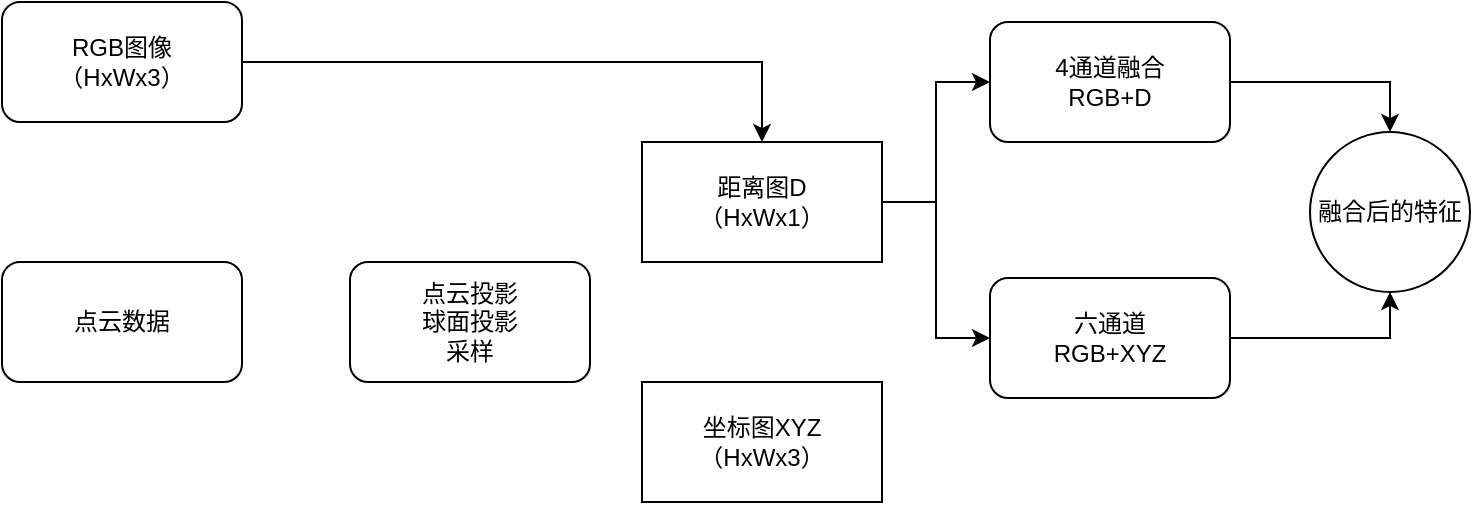 <mxfile version="26.2.12">
  <diagram name="第 1 页" id="jbHn1_5BUdRWCfptBh27">
    <mxGraphModel dx="1218" dy="813" grid="0" gridSize="10" guides="1" tooltips="1" connect="1" arrows="1" fold="1" page="1" pageScale="1" pageWidth="827" pageHeight="1169" math="0" shadow="0">
      <root>
        <mxCell id="0" />
        <mxCell id="1" parent="0" />
        <mxCell id="NRJpqdC6eGJBBTWSk-TN-9" style="edgeStyle=orthogonalEdgeStyle;rounded=0;orthogonalLoop=1;jettySize=auto;html=1;entryX=0.5;entryY=0;entryDx=0;entryDy=0;" edge="1" parent="1" source="NRJpqdC6eGJBBTWSk-TN-1" target="NRJpqdC6eGJBBTWSk-TN-4">
          <mxGeometry relative="1" as="geometry" />
        </mxCell>
        <mxCell id="NRJpqdC6eGJBBTWSk-TN-1" value="RGB图像&lt;div&gt;（HxWx3）&lt;/div&gt;" style="rounded=1;whiteSpace=wrap;html=1;" vertex="1" parent="1">
          <mxGeometry x="120" y="180" width="120" height="60" as="geometry" />
        </mxCell>
        <mxCell id="NRJpqdC6eGJBBTWSk-TN-2" value="点云数据" style="rounded=1;whiteSpace=wrap;html=1;" vertex="1" parent="1">
          <mxGeometry x="120" y="310" width="120" height="60" as="geometry" />
        </mxCell>
        <mxCell id="NRJpqdC6eGJBBTWSk-TN-3" value="点云投影&lt;div&gt;球面投影&lt;/div&gt;&lt;div&gt;采样&lt;/div&gt;" style="rounded=1;whiteSpace=wrap;html=1;" vertex="1" parent="1">
          <mxGeometry x="294" y="310" width="120" height="60" as="geometry" />
        </mxCell>
        <mxCell id="NRJpqdC6eGJBBTWSk-TN-10" style="edgeStyle=orthogonalEdgeStyle;rounded=0;orthogonalLoop=1;jettySize=auto;html=1;exitX=1;exitY=0.5;exitDx=0;exitDy=0;entryX=0;entryY=0.5;entryDx=0;entryDy=0;" edge="1" parent="1" source="NRJpqdC6eGJBBTWSk-TN-4" target="NRJpqdC6eGJBBTWSk-TN-7">
          <mxGeometry relative="1" as="geometry" />
        </mxCell>
        <mxCell id="NRJpqdC6eGJBBTWSk-TN-11" style="edgeStyle=orthogonalEdgeStyle;rounded=0;orthogonalLoop=1;jettySize=auto;html=1;exitX=1;exitY=0.5;exitDx=0;exitDy=0;entryX=0;entryY=0.5;entryDx=0;entryDy=0;" edge="1" parent="1" source="NRJpqdC6eGJBBTWSk-TN-4" target="NRJpqdC6eGJBBTWSk-TN-6">
          <mxGeometry relative="1" as="geometry" />
        </mxCell>
        <mxCell id="NRJpqdC6eGJBBTWSk-TN-4" value="距离图D&lt;div&gt;（HxWx1）&lt;/div&gt;" style="rounded=0;whiteSpace=wrap;html=1;" vertex="1" parent="1">
          <mxGeometry x="440" y="250" width="120" height="60" as="geometry" />
        </mxCell>
        <mxCell id="NRJpqdC6eGJBBTWSk-TN-5" value="坐标图XYZ&lt;div&gt;（HxWx3）&lt;/div&gt;" style="rounded=0;whiteSpace=wrap;html=1;" vertex="1" parent="1">
          <mxGeometry x="440" y="370" width="120" height="60" as="geometry" />
        </mxCell>
        <mxCell id="NRJpqdC6eGJBBTWSk-TN-13" style="edgeStyle=orthogonalEdgeStyle;rounded=0;orthogonalLoop=1;jettySize=auto;html=1;exitX=1;exitY=0.5;exitDx=0;exitDy=0;entryX=0.5;entryY=1;entryDx=0;entryDy=0;" edge="1" parent="1" source="NRJpqdC6eGJBBTWSk-TN-6" target="NRJpqdC6eGJBBTWSk-TN-8">
          <mxGeometry relative="1" as="geometry" />
        </mxCell>
        <mxCell id="NRJpqdC6eGJBBTWSk-TN-6" value="六通道&lt;div&gt;RGB+XYZ&lt;/div&gt;" style="rounded=1;whiteSpace=wrap;html=1;" vertex="1" parent="1">
          <mxGeometry x="614" y="318" width="120" height="60" as="geometry" />
        </mxCell>
        <mxCell id="NRJpqdC6eGJBBTWSk-TN-12" style="edgeStyle=orthogonalEdgeStyle;rounded=0;orthogonalLoop=1;jettySize=auto;html=1;exitX=1;exitY=0.5;exitDx=0;exitDy=0;entryX=0.5;entryY=0;entryDx=0;entryDy=0;" edge="1" parent="1" source="NRJpqdC6eGJBBTWSk-TN-7" target="NRJpqdC6eGJBBTWSk-TN-8">
          <mxGeometry relative="1" as="geometry" />
        </mxCell>
        <mxCell id="NRJpqdC6eGJBBTWSk-TN-7" value="4通道融合&lt;div&gt;RGB+D&lt;/div&gt;" style="rounded=1;whiteSpace=wrap;html=1;" vertex="1" parent="1">
          <mxGeometry x="614" y="190" width="120" height="60" as="geometry" />
        </mxCell>
        <mxCell id="NRJpqdC6eGJBBTWSk-TN-8" value="融合后的特征" style="ellipse;whiteSpace=wrap;html=1;aspect=fixed;" vertex="1" parent="1">
          <mxGeometry x="774" y="245" width="80" height="80" as="geometry" />
        </mxCell>
      </root>
    </mxGraphModel>
  </diagram>
</mxfile>
